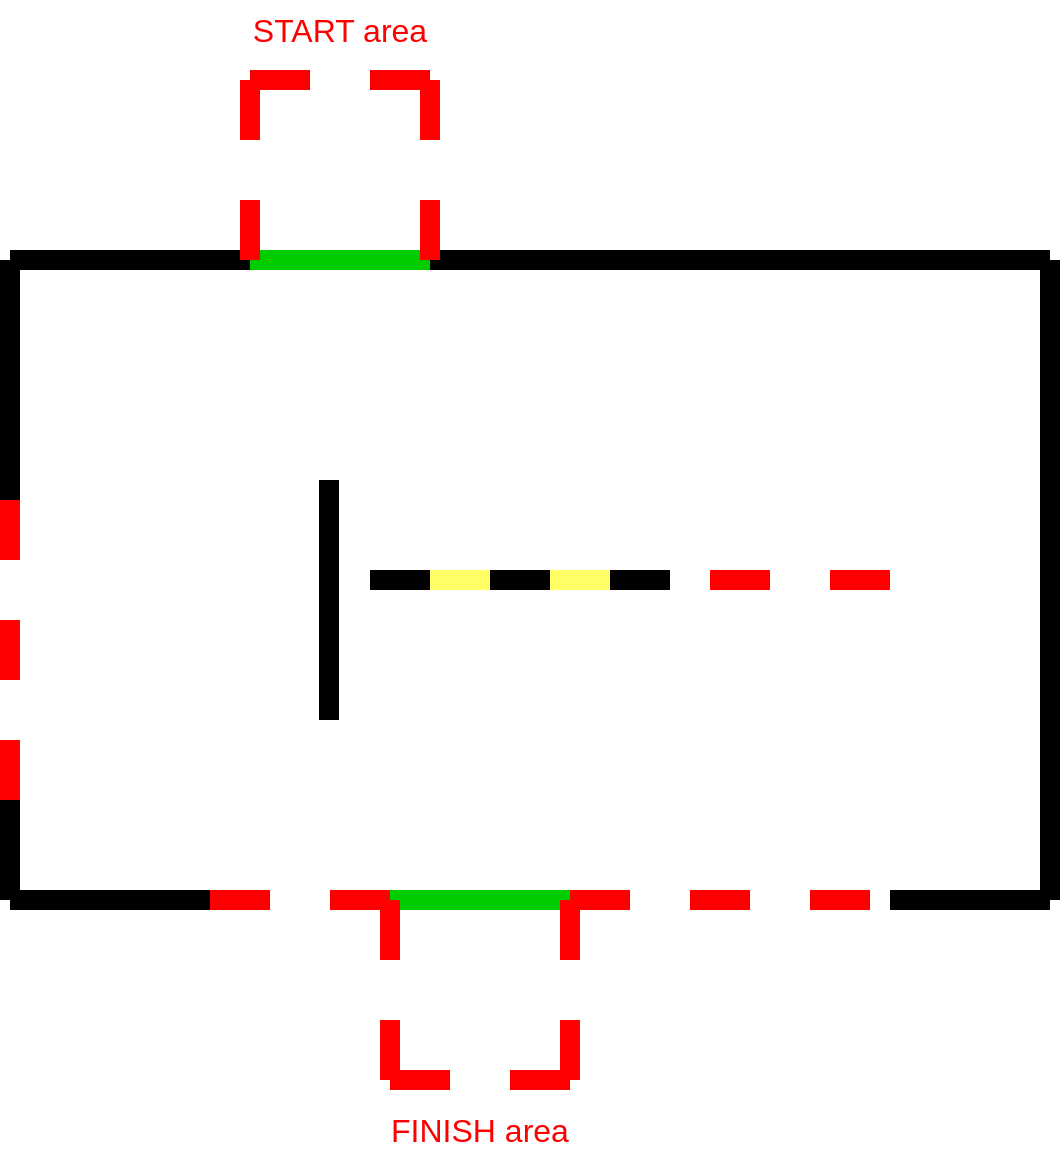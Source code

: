 <mxfile version="16.6.1" type="device"><diagram id="jYGqchwdQFv279EOWICV" name="Page-1"><mxGraphModel dx="476" dy="891" grid="1" gridSize="10" guides="1" tooltips="1" connect="1" arrows="1" fold="1" page="1" pageScale="1" pageWidth="850" pageHeight="1100" math="0" shadow="0"><root><mxCell id="0"/><mxCell id="1" parent="0"/><mxCell id="vJlQ6cCCF9JP9Cw8v1hS-25" value="" style="endArrow=none;html=1;rounded=0;strokeWidth=10;strokeColor=#00CC00;" edge="1" parent="1"><mxGeometry width="50" height="50" relative="1" as="geometry"><mxPoint x="390" y="640" as="sourcePoint"/><mxPoint x="480" y="640" as="targetPoint"/></mxGeometry></mxCell><mxCell id="vJlQ6cCCF9JP9Cw8v1hS-8" value="" style="endArrow=none;html=1;rounded=0;strokeWidth=10;strokeColor=#00CC00;" edge="1" parent="1"><mxGeometry width="50" height="50" relative="1" as="geometry"><mxPoint x="320" y="320" as="sourcePoint"/><mxPoint x="410" y="320" as="targetPoint"/></mxGeometry></mxCell><mxCell id="vJlQ6cCCF9JP9Cw8v1hS-1" value="" style="endArrow=none;html=1;rounded=0;strokeWidth=10;" edge="1" parent="1"><mxGeometry width="50" height="50" relative="1" as="geometry"><mxPoint x="200" y="320" as="sourcePoint"/><mxPoint x="320" y="320" as="targetPoint"/></mxGeometry></mxCell><mxCell id="vJlQ6cCCF9JP9Cw8v1hS-2" value="" style="endArrow=none;html=1;rounded=0;strokeWidth=10;" edge="1" parent="1"><mxGeometry width="50" height="50" relative="1" as="geometry"><mxPoint x="200" y="320" as="sourcePoint"/><mxPoint x="200" y="440" as="targetPoint"/></mxGeometry></mxCell><mxCell id="vJlQ6cCCF9JP9Cw8v1hS-3" value="" style="endArrow=none;html=1;rounded=0;strokeWidth=10;dashed=1;strokeColor=#FF0000;" edge="1" parent="1"><mxGeometry width="50" height="50" relative="1" as="geometry"><mxPoint x="320" y="230" as="sourcePoint"/><mxPoint x="320" y="330" as="targetPoint"/></mxGeometry></mxCell><mxCell id="vJlQ6cCCF9JP9Cw8v1hS-4" value="" style="endArrow=none;html=1;rounded=0;strokeWidth=10;dashed=1;strokeColor=#FF0000;" edge="1" parent="1"><mxGeometry width="50" height="50" relative="1" as="geometry"><mxPoint x="320" y="230" as="sourcePoint"/><mxPoint x="420" y="230" as="targetPoint"/></mxGeometry></mxCell><mxCell id="vJlQ6cCCF9JP9Cw8v1hS-6" value="" style="endArrow=none;html=1;rounded=0;strokeWidth=10;" edge="1" parent="1"><mxGeometry width="50" height="50" relative="1" as="geometry"><mxPoint x="410" y="320" as="sourcePoint"/><mxPoint x="720" y="320" as="targetPoint"/></mxGeometry></mxCell><mxCell id="vJlQ6cCCF9JP9Cw8v1hS-5" value="" style="endArrow=none;html=1;rounded=0;strokeWidth=10;dashed=1;strokeColor=#FF0000;" edge="1" parent="1"><mxGeometry width="50" height="50" relative="1" as="geometry"><mxPoint x="410" y="230" as="sourcePoint"/><mxPoint x="410" y="330" as="targetPoint"/></mxGeometry></mxCell><mxCell id="vJlQ6cCCF9JP9Cw8v1hS-7" value="" style="endArrow=none;html=1;rounded=0;strokeWidth=10;" edge="1" parent="1"><mxGeometry width="50" height="50" relative="1" as="geometry"><mxPoint x="720" y="320" as="sourcePoint"/><mxPoint x="720" y="640" as="targetPoint"/></mxGeometry></mxCell><mxCell id="vJlQ6cCCF9JP9Cw8v1hS-9" value="&lt;font color=&quot;#ff0000&quot; style=&quot;font-size: 16px&quot;&gt;START area&lt;/font&gt;" style="text;html=1;strokeColor=none;fillColor=none;align=center;verticalAlign=middle;whiteSpace=wrap;rounded=0;" vertex="1" parent="1"><mxGeometry x="310" y="190" width="110" height="30" as="geometry"/></mxCell><mxCell id="vJlQ6cCCF9JP9Cw8v1hS-10" value="" style="endArrow=none;html=1;rounded=0;strokeWidth=10;dashed=1;strokeColor=#FF0000;" edge="1" parent="1"><mxGeometry width="50" height="50" relative="1" as="geometry"><mxPoint x="480" y="640" as="sourcePoint"/><mxPoint x="650" y="640" as="targetPoint"/></mxGeometry></mxCell><mxCell id="vJlQ6cCCF9JP9Cw8v1hS-11" value="" style="endArrow=none;html=1;rounded=0;strokeWidth=10;" edge="1" parent="1"><mxGeometry width="50" height="50" relative="1" as="geometry"><mxPoint x="720" y="640" as="sourcePoint"/><mxPoint x="640" y="640" as="targetPoint"/></mxGeometry></mxCell><mxCell id="vJlQ6cCCF9JP9Cw8v1hS-12" value="" style="endArrow=none;html=1;rounded=0;strokeWidth=10;dashed=1;strokeColor=#FF0000;" edge="1" parent="1"><mxGeometry width="50" height="50" relative="1" as="geometry"><mxPoint x="550" y="480" as="sourcePoint"/><mxPoint x="640" y="480" as="targetPoint"/></mxGeometry></mxCell><mxCell id="vJlQ6cCCF9JP9Cw8v1hS-13" value="" style="endArrow=none;html=1;rounded=0;strokeWidth=10;" edge="1" parent="1"><mxGeometry width="50" height="50" relative="1" as="geometry"><mxPoint x="530" y="480" as="sourcePoint"/><mxPoint x="380" y="480" as="targetPoint"/></mxGeometry></mxCell><mxCell id="vJlQ6cCCF9JP9Cw8v1hS-14" value="" style="endArrow=none;html=1;rounded=0;strokeWidth=10;dashed=1;strokeColor=#FFFF66;" edge="1" parent="1"><mxGeometry width="50" height="50" relative="1" as="geometry"><mxPoint x="410" y="480" as="sourcePoint"/><mxPoint x="530" y="480" as="targetPoint"/></mxGeometry></mxCell><mxCell id="vJlQ6cCCF9JP9Cw8v1hS-16" value="" style="endArrow=none;html=1;rounded=0;strokeWidth=10;" edge="1" parent="1"><mxGeometry width="50" height="50" relative="1" as="geometry"><mxPoint x="359.5" y="430" as="sourcePoint"/><mxPoint x="359.5" y="550" as="targetPoint"/></mxGeometry></mxCell><mxCell id="vJlQ6cCCF9JP9Cw8v1hS-17" value="" style="endArrow=none;html=1;rounded=0;strokeWidth=10;dashed=1;strokeColor=#FF0000;" edge="1" parent="1"><mxGeometry width="50" height="50" relative="1" as="geometry"><mxPoint x="480" y="640" as="sourcePoint"/><mxPoint x="480" y="740" as="targetPoint"/></mxGeometry></mxCell><mxCell id="vJlQ6cCCF9JP9Cw8v1hS-18" value="" style="endArrow=none;html=1;rounded=0;strokeWidth=10;dashed=1;strokeColor=#FF0000;" edge="1" parent="1"><mxGeometry width="50" height="50" relative="1" as="geometry"><mxPoint x="390" y="640" as="sourcePoint"/><mxPoint x="390" y="740" as="targetPoint"/></mxGeometry></mxCell><mxCell id="vJlQ6cCCF9JP9Cw8v1hS-19" value="" style="endArrow=none;html=1;rounded=0;strokeWidth=10;dashed=1;strokeColor=#FF0000;" edge="1" parent="1"><mxGeometry width="50" height="50" relative="1" as="geometry"><mxPoint x="390" y="730" as="sourcePoint"/><mxPoint x="490" y="730" as="targetPoint"/></mxGeometry></mxCell><mxCell id="vJlQ6cCCF9JP9Cw8v1hS-21" value="" style="endArrow=none;html=1;rounded=0;strokeWidth=10;dashed=1;strokeColor=#FF0000;" edge="1" parent="1"><mxGeometry width="50" height="50" relative="1" as="geometry"><mxPoint x="300" y="640" as="sourcePoint"/><mxPoint x="400" y="640" as="targetPoint"/></mxGeometry></mxCell><mxCell id="vJlQ6cCCF9JP9Cw8v1hS-22" value="" style="endArrow=none;html=1;rounded=0;strokeWidth=10;dashed=1;strokeColor=#FF0000;" edge="1" parent="1"><mxGeometry width="50" height="50" relative="1" as="geometry"><mxPoint x="200" y="440" as="sourcePoint"/><mxPoint x="200" y="590" as="targetPoint"/></mxGeometry></mxCell><mxCell id="vJlQ6cCCF9JP9Cw8v1hS-23" value="" style="endArrow=none;html=1;rounded=0;strokeWidth=10;" edge="1" parent="1"><mxGeometry width="50" height="50" relative="1" as="geometry"><mxPoint x="200" y="590" as="sourcePoint"/><mxPoint x="200" y="640" as="targetPoint"/></mxGeometry></mxCell><mxCell id="vJlQ6cCCF9JP9Cw8v1hS-24" value="" style="endArrow=none;html=1;rounded=0;strokeWidth=10;" edge="1" parent="1"><mxGeometry width="50" height="50" relative="1" as="geometry"><mxPoint x="300" y="640" as="sourcePoint"/><mxPoint x="200" y="640" as="targetPoint"/></mxGeometry></mxCell><mxCell id="vJlQ6cCCF9JP9Cw8v1hS-26" value="&lt;font color=&quot;#ff0000&quot; style=&quot;font-size: 16px&quot;&gt;FINISH area&lt;/font&gt;" style="text;html=1;strokeColor=none;fillColor=none;align=center;verticalAlign=middle;whiteSpace=wrap;rounded=0;" vertex="1" parent="1"><mxGeometry x="380" y="740" width="110" height="30" as="geometry"/></mxCell></root></mxGraphModel></diagram></mxfile>